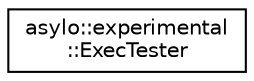 digraph "Graphical Class Hierarchy"
{
  edge [fontname="Helvetica",fontsize="10",labelfontname="Helvetica",labelfontsize="10"];
  node [fontname="Helvetica",fontsize="10",shape=record];
  rankdir="LR";
  Node0 [label="asylo::experimental\l::ExecTester",height=0.2,width=0.4,color="black", fillcolor="white", style="filled",URL="$classasylo_1_1experimental_1_1ExecTester.html",tooltip="Executes a subprocess. "];
}
